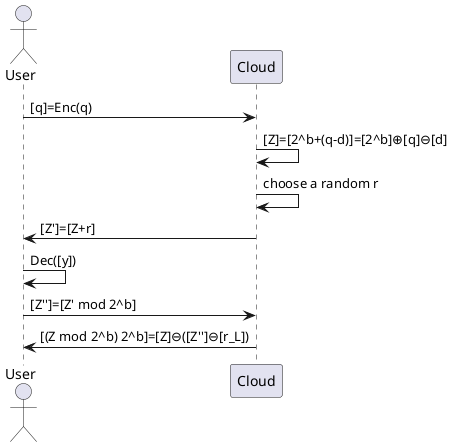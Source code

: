 @startuml
actor User
User -> Cloud: [q]=Enc(q)
Cloud -> Cloud : [Z]=[2^b+(q-d)]=[2^b]⊕[q]⊖[d]
Cloud -> Cloud: choose a random r
Cloud -> User: [Z']=[Z+r]
User -> User: Dec([y])
User -> Cloud: [Z'']=[Z' mod 2^b]
User <- Cloud: [(Z mod 2^b) 2^b]=[Z]⊖([Z'']⊖[r_L])
@enduml
